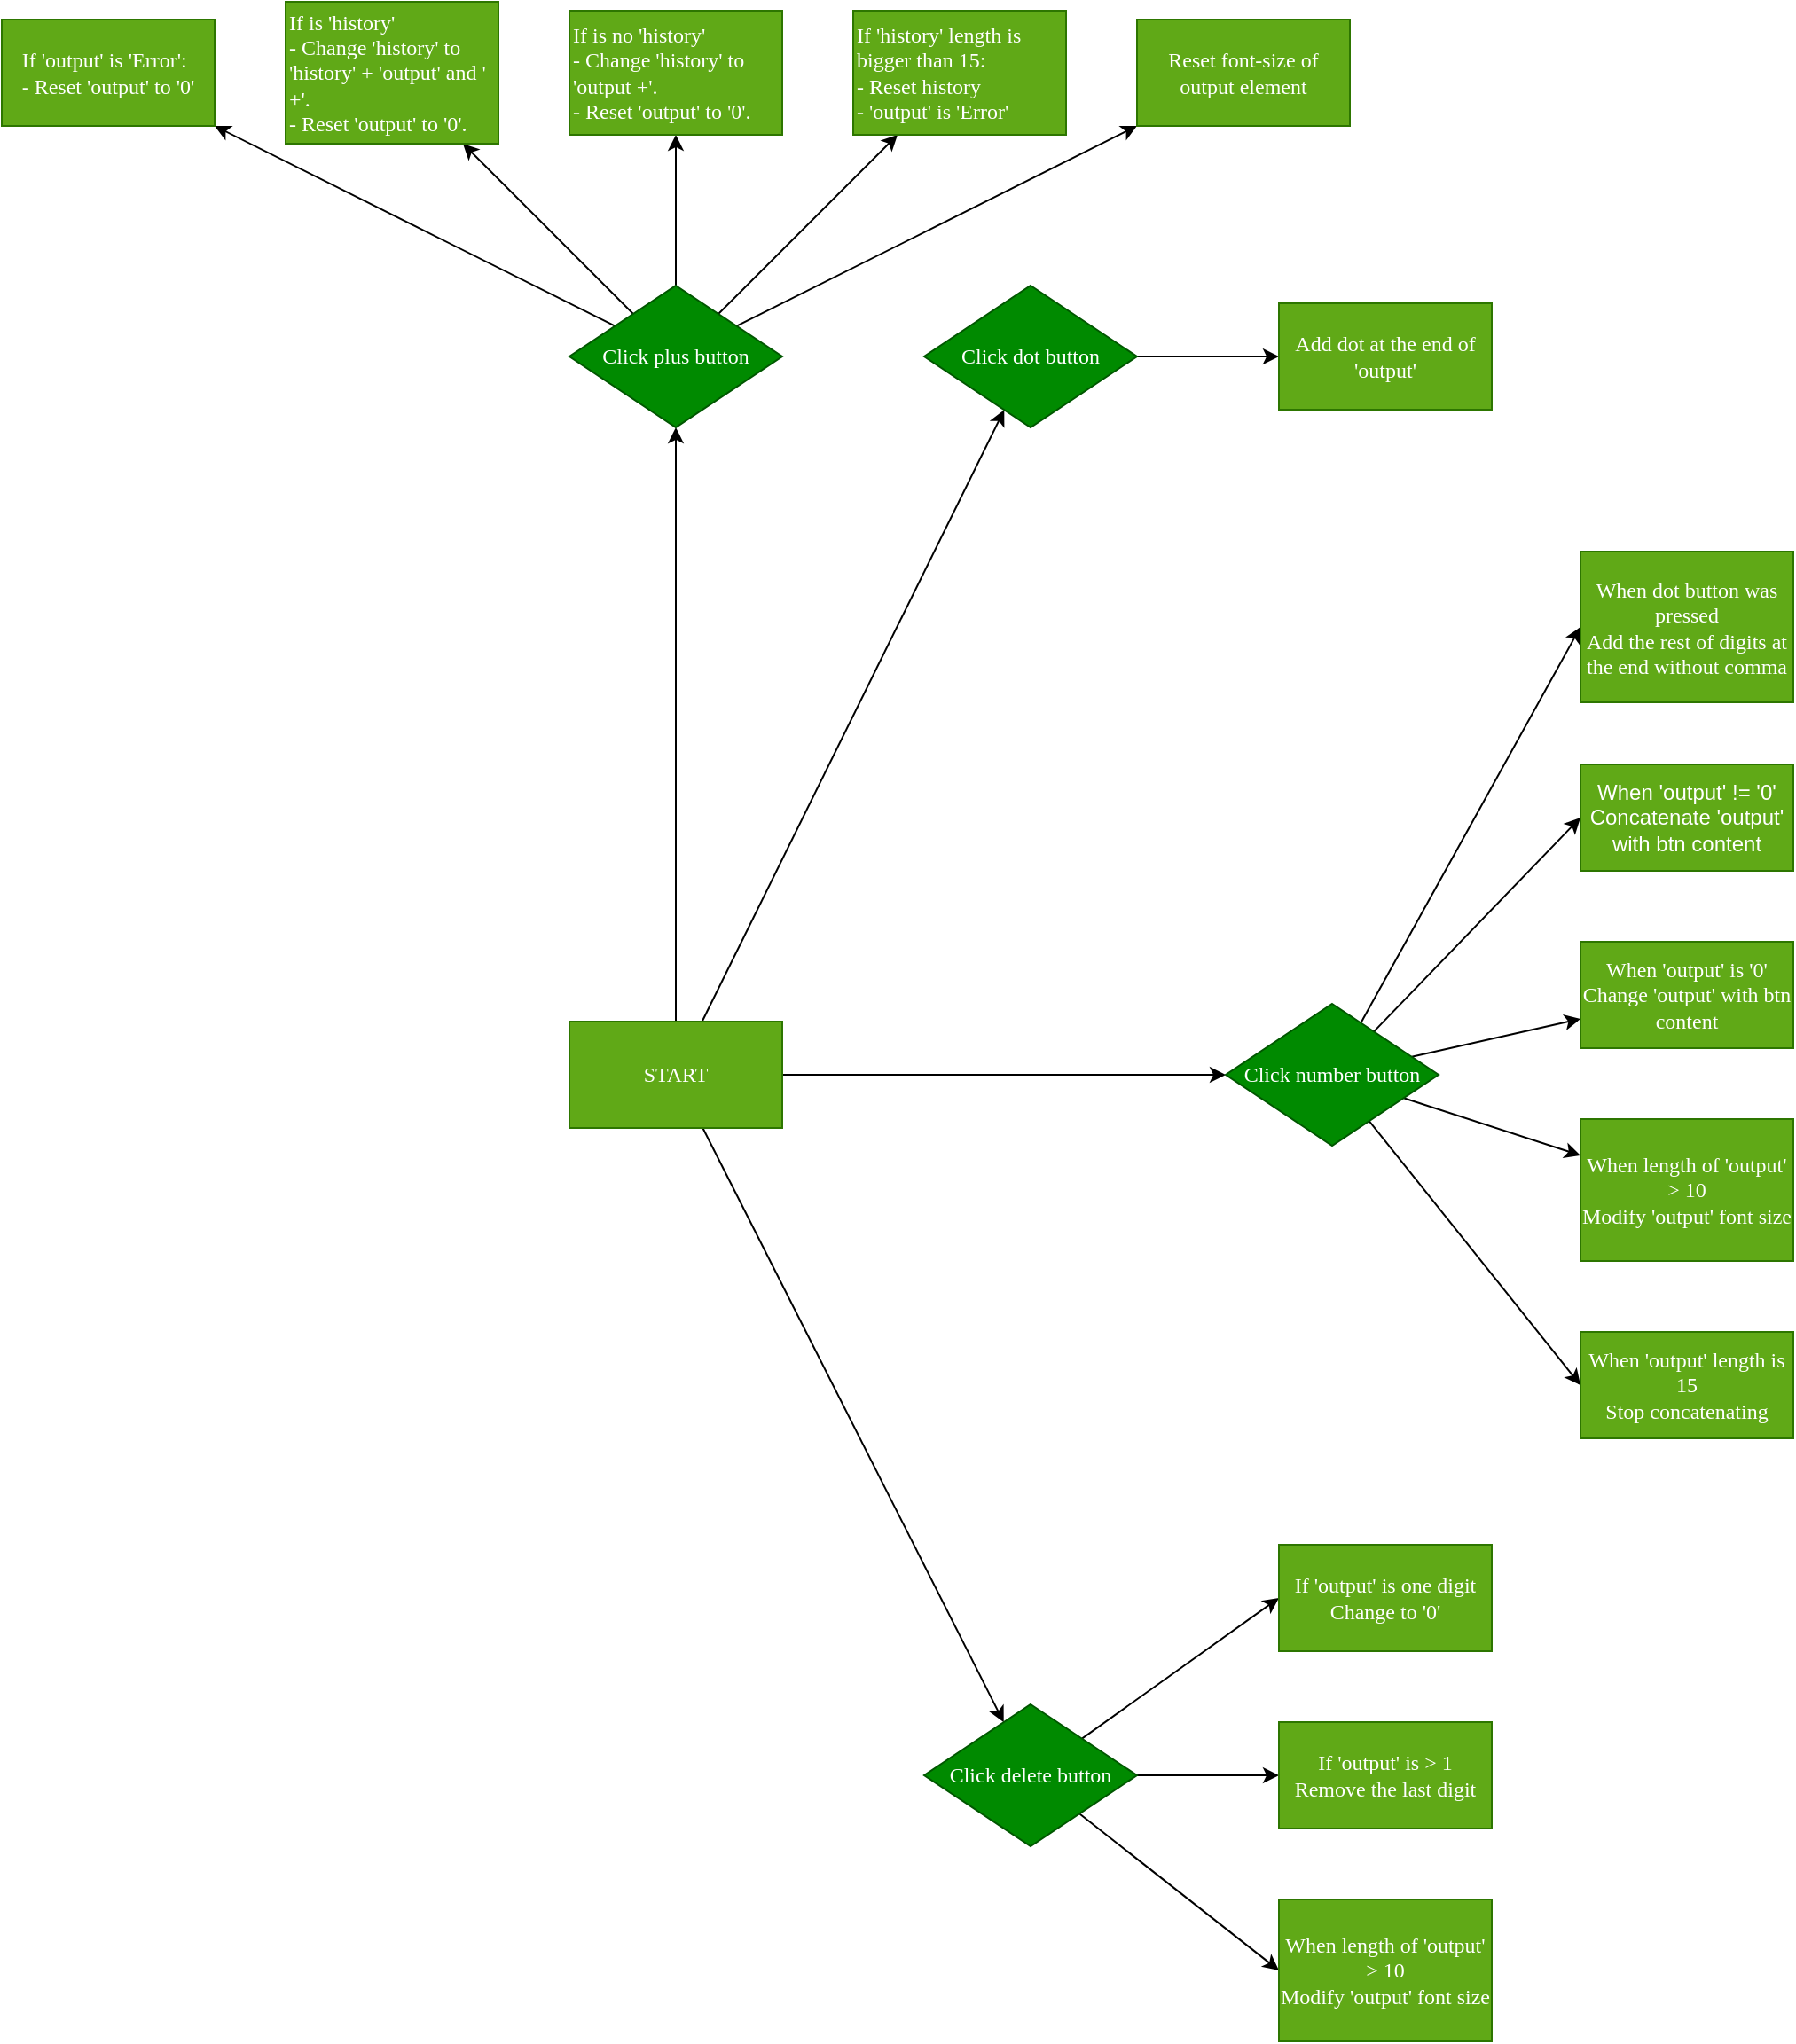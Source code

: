 <mxfile>
    <diagram id="CXw4BF-POYOjq-wwur1x" name="Page-1">
        <mxGraphModel dx="1000" dy="551" grid="1" gridSize="10" guides="1" tooltips="1" connect="1" arrows="1" fold="1" page="1" pageScale="1" pageWidth="1654" pageHeight="1169" background="none" math="0" shadow="0">
            <root>
                <mxCell id="0"/>
                <mxCell id="1" parent="0"/>
                <mxCell id="54" value="" style="edgeStyle=none;html=1;" parent="1" source="45" target="53" edge="1">
                    <mxGeometry relative="1" as="geometry"/>
                </mxCell>
                <mxCell id="78" value="" style="edgeStyle=none;html=1;" parent="1" source="45" target="77" edge="1">
                    <mxGeometry relative="1" as="geometry"/>
                </mxCell>
                <mxCell id="92" value="" style="edgeStyle=none;html=1;" parent="1" source="45" target="91" edge="1">
                    <mxGeometry relative="1" as="geometry"/>
                </mxCell>
                <mxCell id="100" value="" style="edgeStyle=none;html=1;" edge="1" parent="1" source="45" target="99">
                    <mxGeometry relative="1" as="geometry"/>
                </mxCell>
                <mxCell id="45" value="START" style="whiteSpace=wrap;html=1;fontFamily=Tahoma;fillColor=#60a917;fontColor=#ffffff;strokeColor=#2D7600;" parent="1" vertex="1">
                    <mxGeometry x="720" y="635" width="120" height="60" as="geometry"/>
                </mxCell>
                <mxCell id="69" value="" style="edgeStyle=none;html=1;" parent="1" source="53" target="68" edge="1">
                    <mxGeometry relative="1" as="geometry"/>
                </mxCell>
                <mxCell id="71" value="" style="edgeStyle=none;html=1;entryX=0;entryY=0.5;entryDx=0;entryDy=0;" parent="1" source="53" target="72" edge="1">
                    <mxGeometry relative="1" as="geometry">
                        <mxPoint x="1140" y="515" as="targetPoint"/>
                        <Array as="points"/>
                    </mxGeometry>
                </mxCell>
                <mxCell id="74" value="" style="edgeStyle=none;html=1;" parent="1" source="53" target="73" edge="1">
                    <mxGeometry relative="1" as="geometry">
                        <Array as="points"/>
                    </mxGeometry>
                </mxCell>
                <mxCell id="76" value="" style="edgeStyle=none;html=1;entryX=0;entryY=0.5;entryDx=0;entryDy=0;" parent="1" source="53" target="75" edge="1">
                    <mxGeometry relative="1" as="geometry"/>
                </mxCell>
                <mxCell id="96" value="" style="edgeStyle=none;html=1;entryX=0;entryY=0.5;entryDx=0;entryDy=0;" parent="1" source="53" target="95" edge="1">
                    <mxGeometry relative="1" as="geometry"/>
                </mxCell>
                <mxCell id="53" value="Click number button" style="rhombus;whiteSpace=wrap;html=1;fontFamily=Tahoma;fillColor=#008a00;strokeColor=#005700;fontColor=#ffffff;" parent="1" vertex="1">
                    <mxGeometry x="1090" y="625" width="120" height="80" as="geometry"/>
                </mxCell>
                <mxCell id="68" value="When 'output' is '0'&lt;br&gt;Change 'output' with btn content" style="whiteSpace=wrap;html=1;fontFamily=Tahoma;fillColor=#60a917;strokeColor=#2D7600;fontColor=#ffffff;" parent="1" vertex="1">
                    <mxGeometry x="1290" y="590" width="120" height="60" as="geometry"/>
                </mxCell>
                <mxCell id="72" value="When 'output' != '0'&lt;br&gt;Concatenate 'output' with btn content" style="whiteSpace=wrap;html=1;fillColor=#60a917;fontColor=#ffffff;strokeColor=#2D7600;" parent="1" vertex="1">
                    <mxGeometry x="1290" y="490" width="120" height="60" as="geometry"/>
                </mxCell>
                <mxCell id="73" value="When length of 'output' &amp;gt; 10&lt;br&gt;Modify 'output' font size" style="whiteSpace=wrap;html=1;fontFamily=Tahoma;fillColor=#60a917;strokeColor=#2D7600;fontColor=#ffffff;" parent="1" vertex="1">
                    <mxGeometry x="1290" y="690" width="120" height="80" as="geometry"/>
                </mxCell>
                <mxCell id="75" value="When 'output' length is 15&lt;br&gt;Stop concatenating" style="whiteSpace=wrap;html=1;fontFamily=Tahoma;fillColor=#60a917;strokeColor=#2D7600;fontColor=#ffffff;" parent="1" vertex="1">
                    <mxGeometry x="1290" y="810" width="120" height="60" as="geometry"/>
                </mxCell>
                <mxCell id="80" value="" style="edgeStyle=none;html=1;entryX=0;entryY=0.5;entryDx=0;entryDy=0;" parent="1" source="77" target="79" edge="1">
                    <mxGeometry relative="1" as="geometry"/>
                </mxCell>
                <mxCell id="82" value="" style="edgeStyle=none;html=1;entryX=0;entryY=0.5;entryDx=0;entryDy=0;" parent="1" source="77" target="81" edge="1">
                    <mxGeometry relative="1" as="geometry"/>
                </mxCell>
                <mxCell id="87" style="edgeStyle=none;html=1;entryX=0;entryY=0.5;entryDx=0;entryDy=0;" parent="1" source="77" target="86" edge="1">
                    <mxGeometry relative="1" as="geometry"/>
                </mxCell>
                <mxCell id="77" value="Click delete button" style="rhombus;whiteSpace=wrap;html=1;fontFamily=Tahoma;fillColor=#008a00;strokeColor=#005700;fontColor=#ffffff;" parent="1" vertex="1">
                    <mxGeometry x="920" y="1020" width="120" height="80" as="geometry"/>
                </mxCell>
                <mxCell id="79" value="If 'output' is one digit&lt;br&gt;Change to '0'" style="whiteSpace=wrap;html=1;fontFamily=Tahoma;fillColor=#60a917;strokeColor=#2D7600;fontColor=#ffffff;" parent="1" vertex="1">
                    <mxGeometry x="1120" y="930" width="120" height="60" as="geometry"/>
                </mxCell>
                <mxCell id="81" value="If 'output' is &amp;gt; 1&lt;br&gt;Remove the last digit" style="whiteSpace=wrap;html=1;fontFamily=Tahoma;fillColor=#60a917;strokeColor=#2D7600;fontColor=#ffffff;" parent="1" vertex="1">
                    <mxGeometry x="1120" y="1030" width="120" height="60" as="geometry"/>
                </mxCell>
                <mxCell id="86" value="When length of 'output' &amp;gt; 10&lt;br&gt;Modify 'output' font size" style="whiteSpace=wrap;html=1;fontFamily=Tahoma;fillColor=#60a917;strokeColor=#2D7600;fontColor=#ffffff;" parent="1" vertex="1">
                    <mxGeometry x="1120" y="1130" width="120" height="80" as="geometry"/>
                </mxCell>
                <mxCell id="94" value="" style="edgeStyle=none;html=1;" parent="1" source="91" target="93" edge="1">
                    <mxGeometry relative="1" as="geometry"/>
                </mxCell>
                <mxCell id="91" value="Click dot button" style="rhombus;whiteSpace=wrap;html=1;fontFamily=Tahoma;fillColor=#008a00;strokeColor=#005700;fontColor=#ffffff;" parent="1" vertex="1">
                    <mxGeometry x="920" y="220" width="120" height="80" as="geometry"/>
                </mxCell>
                <mxCell id="93" value="Add dot at the end of 'output'" style="whiteSpace=wrap;html=1;fontFamily=Tahoma;fillColor=#60a917;strokeColor=#2D7600;fontColor=#ffffff;" parent="1" vertex="1">
                    <mxGeometry x="1120" y="230" width="120" height="60" as="geometry"/>
                </mxCell>
                <mxCell id="95" value="When dot button was pressed&lt;br&gt;Add the rest of digits at the end without comma" style="whiteSpace=wrap;html=1;fontFamily=Tahoma;fillColor=#60a917;strokeColor=#2D7600;fontColor=#ffffff;" parent="1" vertex="1">
                    <mxGeometry x="1290" y="370" width="120" height="85" as="geometry"/>
                </mxCell>
                <mxCell id="102" value="" style="edgeStyle=none;html=1;" edge="1" parent="1" source="99" target="101">
                    <mxGeometry relative="1" as="geometry"/>
                </mxCell>
                <mxCell id="106" value="" style="edgeStyle=none;html=1;" edge="1" parent="1" source="99" target="105">
                    <mxGeometry relative="1" as="geometry"/>
                </mxCell>
                <mxCell id="108" value="" style="edgeStyle=none;html=1;" edge="1" parent="1" source="99" target="107">
                    <mxGeometry relative="1" as="geometry"/>
                </mxCell>
                <mxCell id="110" value="" style="edgeStyle=none;html=1;" edge="1" parent="1" source="99" target="109">
                    <mxGeometry relative="1" as="geometry"/>
                </mxCell>
                <mxCell id="112" value="" style="edgeStyle=none;html=1;" edge="1" parent="1" source="99" target="111">
                    <mxGeometry relative="1" as="geometry"/>
                </mxCell>
                <mxCell id="99" value="Click plus button" style="rhombus;whiteSpace=wrap;html=1;fontFamily=Tahoma;fillColor=#008a00;strokeColor=#005700;fontColor=#ffffff;" vertex="1" parent="1">
                    <mxGeometry x="720" y="220" width="120" height="80" as="geometry"/>
                </mxCell>
                <mxCell id="101" value="If is no 'history'&lt;br&gt;- Change 'history' to 'output +'.&lt;br&gt;- Reset 'output' to '0'." style="whiteSpace=wrap;html=1;fontFamily=Tahoma;fillColor=#60a917;strokeColor=#2D7600;fontColor=#ffffff;align=left;" vertex="1" parent="1">
                    <mxGeometry x="720" y="65" width="120" height="70" as="geometry"/>
                </mxCell>
                <mxCell id="105" value="If is 'history'&lt;br&gt;- Change 'history' to 'history' + 'output' and ' +'.&lt;br&gt;- Reset 'output' to '0'." style="whiteSpace=wrap;html=1;fontFamily=Tahoma;fillColor=#60a917;strokeColor=#2D7600;fontColor=#ffffff;align=left;" vertex="1" parent="1">
                    <mxGeometry x="560" y="60" width="120" height="80" as="geometry"/>
                </mxCell>
                <mxCell id="107" value="If 'history' length is bigger than 15:&lt;br&gt;- Reset history&lt;br&gt;- 'output' is 'Error'" style="whiteSpace=wrap;html=1;fontFamily=Tahoma;fillColor=#60a917;strokeColor=#2D7600;fontColor=#ffffff;align=left;" vertex="1" parent="1">
                    <mxGeometry x="880" y="65" width="120" height="70" as="geometry"/>
                </mxCell>
                <mxCell id="109" value="&lt;div style=&quot;text-align: left&quot;&gt;&lt;span&gt;If 'output' is 'Error':&lt;br&gt;- Reset 'output' to '0'&lt;/span&gt;&lt;/div&gt;" style="whiteSpace=wrap;html=1;fontFamily=Tahoma;fillColor=#60a917;strokeColor=#2D7600;fontColor=#ffffff;" vertex="1" parent="1">
                    <mxGeometry x="400" y="70" width="120" height="60" as="geometry"/>
                </mxCell>
                <mxCell id="111" value="Reset font-size of output element" style="whiteSpace=wrap;html=1;fontFamily=Tahoma;fillColor=#60a917;strokeColor=#2D7600;fontColor=#ffffff;" vertex="1" parent="1">
                    <mxGeometry x="1040" y="70" width="120" height="60" as="geometry"/>
                </mxCell>
            </root>
        </mxGraphModel>
    </diagram>
</mxfile>